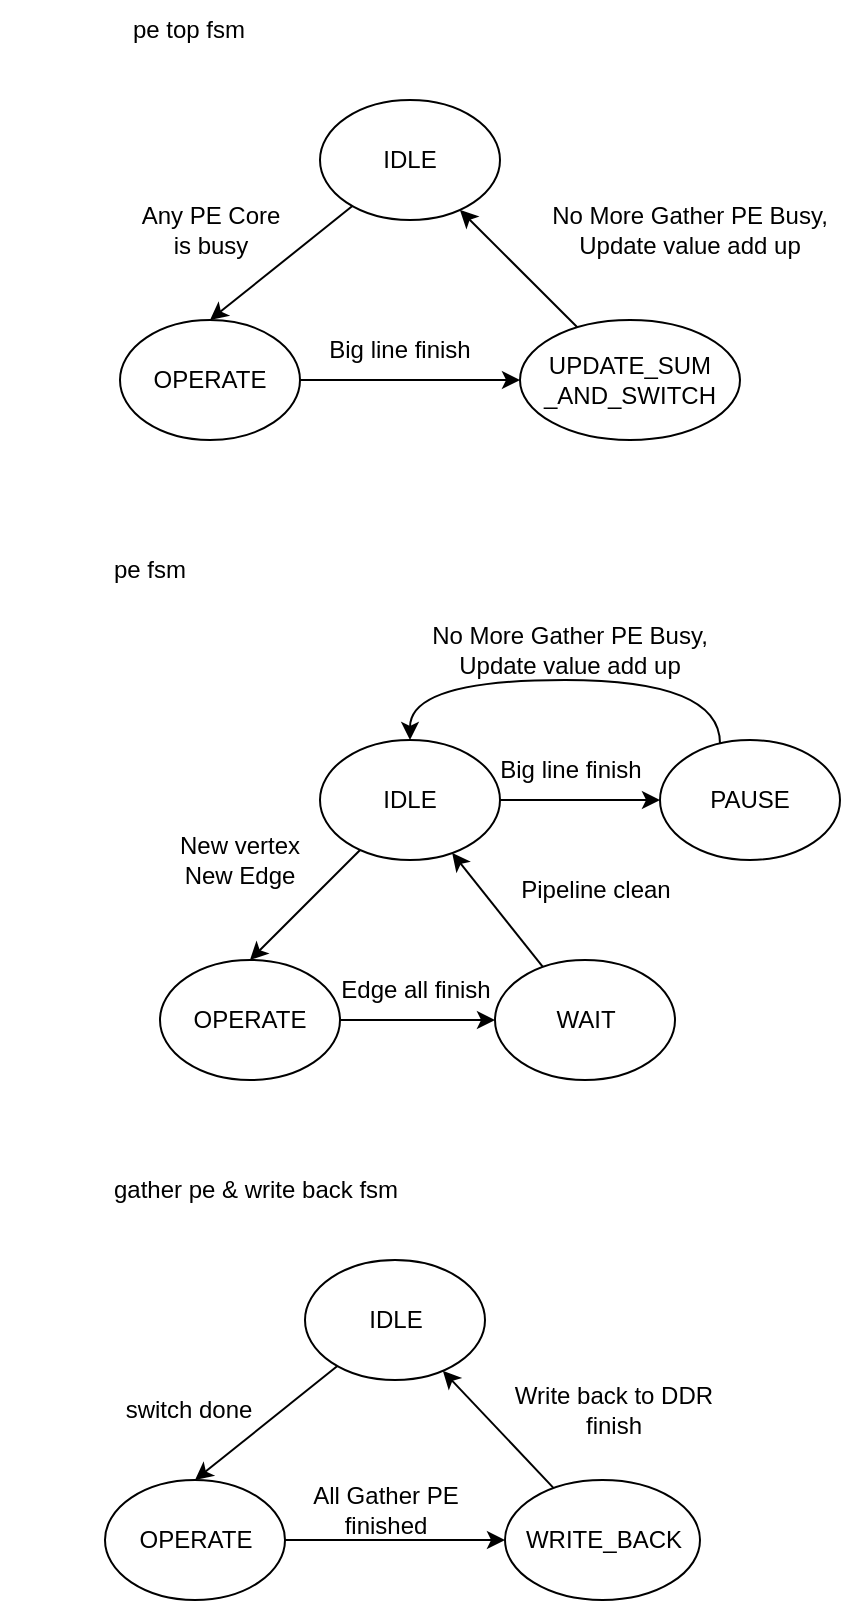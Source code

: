 <mxfile>
    <diagram id="uvDwPRsI4unBisFk59ET" name="第 1 页">
        <mxGraphModel dx="746" dy="552" grid="0" gridSize="10" guides="1" tooltips="1" connect="1" arrows="1" fold="1" page="1" pageScale="1" pageWidth="850" pageHeight="1100" math="0" shadow="0">
            <root>
                <mxCell id="0"/>
                <mxCell id="1" parent="0"/>
                <mxCell id="6" style="edgeStyle=none;html=1;" parent="1" source="2" target="5" edge="1">
                    <mxGeometry relative="1" as="geometry"/>
                </mxCell>
                <mxCell id="8" style="edgeStyle=none;html=1;entryX=0.5;entryY=0;entryDx=0;entryDy=0;" parent="1" source="2" target="3" edge="1">
                    <mxGeometry relative="1" as="geometry"/>
                </mxCell>
                <mxCell id="2" value="IDLE" style="ellipse;whiteSpace=wrap;html=1;" parent="1" vertex="1">
                    <mxGeometry x="190" y="410" width="90" height="60" as="geometry"/>
                </mxCell>
                <mxCell id="10" style="edgeStyle=none;html=1;entryX=0;entryY=0.5;entryDx=0;entryDy=0;" parent="1" source="3" target="4" edge="1">
                    <mxGeometry relative="1" as="geometry"/>
                </mxCell>
                <mxCell id="3" value="OPERATE" style="ellipse;whiteSpace=wrap;html=1;" parent="1" vertex="1">
                    <mxGeometry x="110" y="520" width="90" height="60" as="geometry"/>
                </mxCell>
                <mxCell id="12" style="edgeStyle=none;html=1;" parent="1" source="4" target="2" edge="1">
                    <mxGeometry relative="1" as="geometry"/>
                </mxCell>
                <mxCell id="4" value="WAIT" style="ellipse;whiteSpace=wrap;html=1;" parent="1" vertex="1">
                    <mxGeometry x="277.5" y="520" width="90" height="60" as="geometry"/>
                </mxCell>
                <mxCell id="19" style="edgeStyle=orthogonalEdgeStyle;curved=1;html=1;entryX=0.5;entryY=0;entryDx=0;entryDy=0;" parent="1" source="5" target="2" edge="1">
                    <mxGeometry relative="1" as="geometry">
                        <Array as="points">
                            <mxPoint x="390" y="380"/>
                            <mxPoint x="235" y="380"/>
                        </Array>
                    </mxGeometry>
                </mxCell>
                <mxCell id="5" value="PAUSE" style="ellipse;whiteSpace=wrap;html=1;" parent="1" vertex="1">
                    <mxGeometry x="360" y="410" width="90" height="60" as="geometry"/>
                </mxCell>
                <mxCell id="7" value="Big line finish" style="text;html=1;strokeColor=none;fillColor=none;align=center;verticalAlign=middle;whiteSpace=wrap;rounded=0;" parent="1" vertex="1">
                    <mxGeometry x="277.5" y="410" width="75" height="30" as="geometry"/>
                </mxCell>
                <mxCell id="9" value="New vertex&lt;br&gt;New Edge" style="text;html=1;strokeColor=none;fillColor=none;align=center;verticalAlign=middle;whiteSpace=wrap;rounded=0;" parent="1" vertex="1">
                    <mxGeometry x="110" y="455" width="80" height="30" as="geometry"/>
                </mxCell>
                <mxCell id="11" value="Edge all finish" style="text;html=1;strokeColor=none;fillColor=none;align=center;verticalAlign=middle;whiteSpace=wrap;rounded=0;" parent="1" vertex="1">
                    <mxGeometry x="197.5" y="520" width="80" height="30" as="geometry"/>
                </mxCell>
                <mxCell id="13" value="Pipeline clean" style="text;html=1;strokeColor=none;fillColor=none;align=center;verticalAlign=middle;whiteSpace=wrap;rounded=0;" parent="1" vertex="1">
                    <mxGeometry x="287.5" y="470" width="80" height="30" as="geometry"/>
                </mxCell>
                <mxCell id="20" value="No More Gather PE Busy, Update value add up" style="text;html=1;strokeColor=none;fillColor=none;align=center;verticalAlign=middle;whiteSpace=wrap;rounded=0;" parent="1" vertex="1">
                    <mxGeometry x="240" y="350" width="150" height="30" as="geometry"/>
                </mxCell>
                <mxCell id="22" style="edgeStyle=none;html=1;entryX=0.5;entryY=0;entryDx=0;entryDy=0;" parent="1" source="23" target="25" edge="1">
                    <mxGeometry relative="1" as="geometry"/>
                </mxCell>
                <mxCell id="23" value="IDLE" style="ellipse;whiteSpace=wrap;html=1;" parent="1" vertex="1">
                    <mxGeometry x="190" y="90" width="90" height="60" as="geometry"/>
                </mxCell>
                <mxCell id="24" style="edgeStyle=none;html=1;entryX=0;entryY=0.5;entryDx=0;entryDy=0;" parent="1" source="25" target="27" edge="1">
                    <mxGeometry relative="1" as="geometry"/>
                </mxCell>
                <mxCell id="25" value="OPERATE" style="ellipse;whiteSpace=wrap;html=1;" parent="1" vertex="1">
                    <mxGeometry x="90" y="200" width="90" height="60" as="geometry"/>
                </mxCell>
                <mxCell id="26" style="edgeStyle=none;html=1;" parent="1" source="27" target="23" edge="1">
                    <mxGeometry relative="1" as="geometry"/>
                </mxCell>
                <mxCell id="27" value="UPDATE_SUM&lt;br&gt;_AND_SWITCH" style="ellipse;whiteSpace=wrap;html=1;" parent="1" vertex="1">
                    <mxGeometry x="290" y="200" width="110" height="60" as="geometry"/>
                </mxCell>
                <mxCell id="29" value="Any PE Core is busy" style="text;html=1;strokeColor=none;fillColor=none;align=center;verticalAlign=middle;whiteSpace=wrap;rounded=0;" parent="1" vertex="1">
                    <mxGeometry x="97.5" y="140" width="75" height="30" as="geometry"/>
                </mxCell>
                <mxCell id="30" value="Big line finish" style="text;html=1;strokeColor=none;fillColor=none;align=center;verticalAlign=middle;whiteSpace=wrap;rounded=0;" parent="1" vertex="1">
                    <mxGeometry x="190" y="200" width="80" height="30" as="geometry"/>
                </mxCell>
                <mxCell id="32" value="pe fsm" style="text;html=1;strokeColor=none;fillColor=none;align=center;verticalAlign=middle;whiteSpace=wrap;rounded=0;" parent="1" vertex="1">
                    <mxGeometry x="30" y="310" width="150" height="30" as="geometry"/>
                </mxCell>
                <mxCell id="33" value="pe top fsm" style="text;html=1;strokeColor=none;fillColor=none;align=center;verticalAlign=middle;whiteSpace=wrap;rounded=0;" parent="1" vertex="1">
                    <mxGeometry x="67.5" y="40" width="112.5" height="30" as="geometry"/>
                </mxCell>
                <mxCell id="35" value="No More Gather PE Busy, Update value add up" style="text;html=1;strokeColor=none;fillColor=none;align=center;verticalAlign=middle;whiteSpace=wrap;rounded=0;" parent="1" vertex="1">
                    <mxGeometry x="300" y="140" width="150" height="30" as="geometry"/>
                </mxCell>
                <mxCell id="36" value="gather pe &amp;amp; write back fsm" style="text;html=1;strokeColor=none;fillColor=none;align=center;verticalAlign=middle;whiteSpace=wrap;rounded=0;" parent="1" vertex="1">
                    <mxGeometry x="82.5" y="620" width="150" height="30" as="geometry"/>
                </mxCell>
                <mxCell id="37" style="edgeStyle=none;html=1;entryX=0.5;entryY=0;entryDx=0;entryDy=0;" parent="1" source="38" target="40" edge="1">
                    <mxGeometry relative="1" as="geometry"/>
                </mxCell>
                <mxCell id="38" value="IDLE" style="ellipse;whiteSpace=wrap;html=1;" parent="1" vertex="1">
                    <mxGeometry x="182.5" y="670" width="90" height="60" as="geometry"/>
                </mxCell>
                <mxCell id="39" style="edgeStyle=none;html=1;entryX=0;entryY=0.5;entryDx=0;entryDy=0;" parent="1" source="40" target="42" edge="1">
                    <mxGeometry relative="1" as="geometry"/>
                </mxCell>
                <mxCell id="40" value="OPERATE" style="ellipse;whiteSpace=wrap;html=1;" parent="1" vertex="1">
                    <mxGeometry x="82.5" y="780" width="90" height="60" as="geometry"/>
                </mxCell>
                <mxCell id="41" style="edgeStyle=none;html=1;" parent="1" source="42" target="38" edge="1">
                    <mxGeometry relative="1" as="geometry"/>
                </mxCell>
                <mxCell id="42" value="WRITE_BACK" style="ellipse;whiteSpace=wrap;html=1;" parent="1" vertex="1">
                    <mxGeometry x="282.5" y="780" width="97.5" height="60" as="geometry"/>
                </mxCell>
                <mxCell id="44" value="All Gather PE finished" style="text;html=1;strokeColor=none;fillColor=none;align=center;verticalAlign=middle;whiteSpace=wrap;rounded=0;" parent="1" vertex="1">
                    <mxGeometry x="182.5" y="780" width="80" height="30" as="geometry"/>
                </mxCell>
                <mxCell id="46" value="Write back to DDR finish" style="text;html=1;strokeColor=none;fillColor=none;align=center;verticalAlign=middle;whiteSpace=wrap;rounded=0;" parent="1" vertex="1">
                    <mxGeometry x="277.5" y="730" width="117.5" height="30" as="geometry"/>
                </mxCell>
                <mxCell id="48" value="switch done" style="text;html=1;align=center;verticalAlign=middle;resizable=0;points=[];autosize=1;strokeColor=none;fillColor=none;" parent="1" vertex="1">
                    <mxGeometry x="78.75" y="730" width="90" height="30" as="geometry"/>
                </mxCell>
            </root>
        </mxGraphModel>
    </diagram>
</mxfile>